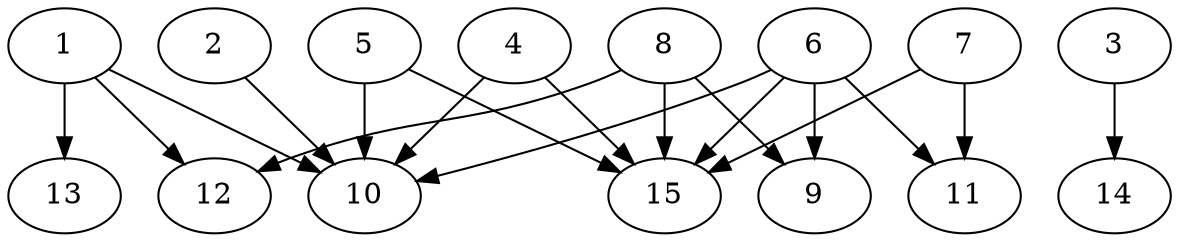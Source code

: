 // DAG automatically generated by daggen at Thu Oct  3 13:59:26 2019
// ./daggen --dot -n 15 --ccr 0.3 --fat 0.7 --regular 0.5 --density 0.7 --mindata 5242880 --maxdata 52428800 
digraph G {
  1 [size="87296000", alpha="0.05", expect_size="26188800"] 
  1 -> 10 [size ="26188800"]
  1 -> 12 [size ="26188800"]
  1 -> 13 [size ="26188800"]
  2 [size="59470507", alpha="0.18", expect_size="17841152"] 
  2 -> 10 [size ="17841152"]
  3 [size="67276800", alpha="0.15", expect_size="20183040"] 
  3 -> 14 [size ="20183040"]
  4 [size="172045653", alpha="0.12", expect_size="51613696"] 
  4 -> 10 [size ="51613696"]
  4 -> 15 [size ="51613696"]
  5 [size="159412907", alpha="0.19", expect_size="47823872"] 
  5 -> 10 [size ="47823872"]
  5 -> 15 [size ="47823872"]
  6 [size="38553600", alpha="0.06", expect_size="11566080"] 
  6 -> 9 [size ="11566080"]
  6 -> 10 [size ="11566080"]
  6 -> 11 [size ="11566080"]
  6 -> 15 [size ="11566080"]
  7 [size="132512427", alpha="0.17", expect_size="39753728"] 
  7 -> 11 [size ="39753728"]
  7 -> 15 [size ="39753728"]
  8 [size="145657173", alpha="0.13", expect_size="43697152"] 
  8 -> 9 [size ="43697152"]
  8 -> 12 [size ="43697152"]
  8 -> 15 [size ="43697152"]
  9 [size="172479147", alpha="0.03", expect_size="51743744"] 
  10 [size="56517973", alpha="0.01", expect_size="16955392"] 
  11 [size="174230187", alpha="0.16", expect_size="52269056"] 
  12 [size="54384640", alpha="0.13", expect_size="16315392"] 
  13 [size="35085653", alpha="0.04", expect_size="10525696"] 
  14 [size="152248320", alpha="0.01", expect_size="45674496"] 
  15 [size="85527893", alpha="0.10", expect_size="25658368"] 
}
